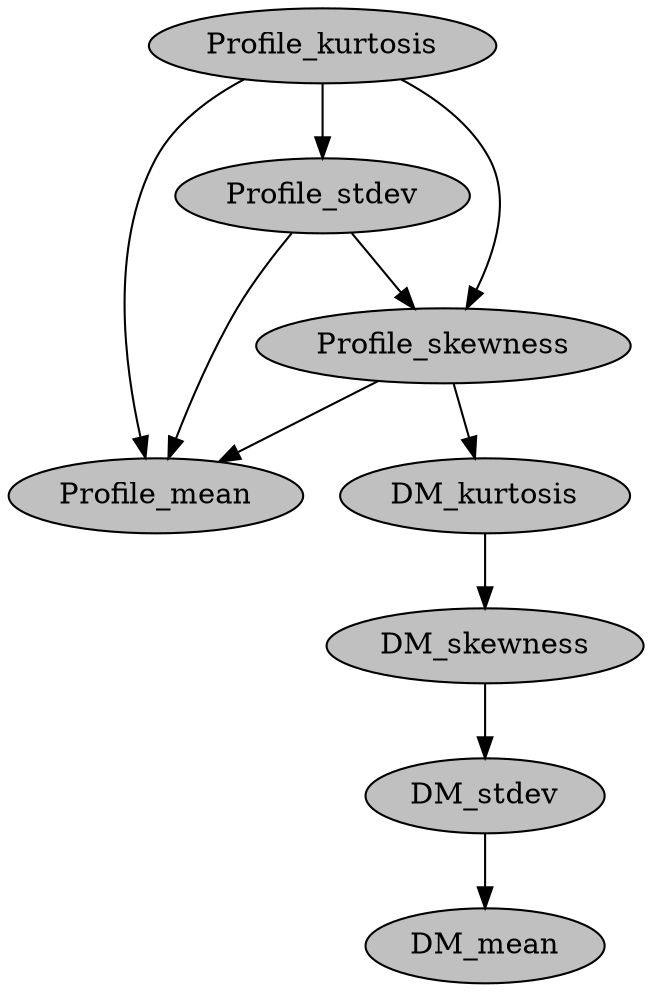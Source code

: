 strict digraph "" {
	Profile_mean	[fillcolor=gray,
		style=filled];
	Profile_stdev	[fillcolor=gray,
		style=filled];
	Profile_stdev -> Profile_mean;
	Profile_skewness	[fillcolor=gray,
		style=filled];
	Profile_stdev -> Profile_skewness;
	Profile_skewness -> Profile_mean;
	DM_kurtosis	[fillcolor=gray,
		style=filled];
	Profile_skewness -> DM_kurtosis;
	Profile_kurtosis	[fillcolor=gray,
		style=filled];
	Profile_kurtosis -> Profile_mean;
	Profile_kurtosis -> Profile_stdev;
	Profile_kurtosis -> Profile_skewness;
	DM_mean	[fillcolor=gray,
		style=filled];
	DM_stdev	[fillcolor=gray,
		style=filled];
	DM_stdev -> DM_mean;
	DM_skewness	[fillcolor=gray,
		style=filled];
	DM_skewness -> DM_stdev;
	DM_kurtosis -> DM_skewness;
}
